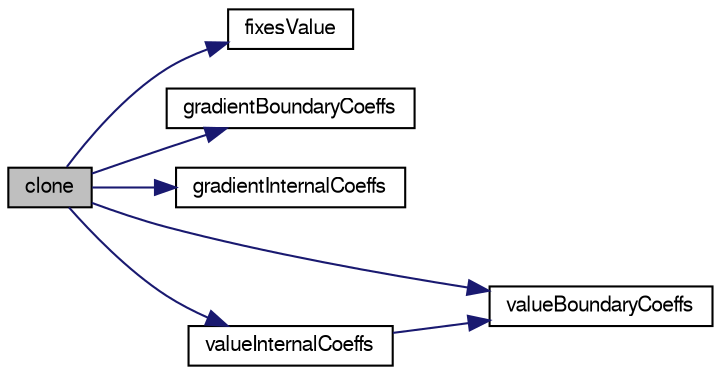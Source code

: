 digraph "clone"
{
  bgcolor="transparent";
  edge [fontname="FreeSans",fontsize="10",labelfontname="FreeSans",labelfontsize="10"];
  node [fontname="FreeSans",fontsize="10",shape=record];
  rankdir="LR";
  Node22 [label="clone",height=0.2,width=0.4,color="black", fillcolor="grey75", style="filled", fontcolor="black"];
  Node22 -> Node23 [color="midnightblue",fontsize="10",style="solid",fontname="FreeSans"];
  Node23 [label="fixesValue",height=0.2,width=0.4,color="black",URL="$a22374.html#a0de932061a01f71d2b747c01a4d1a467",tooltip="Return true if this patch field fixes a value. "];
  Node22 -> Node24 [color="midnightblue",fontsize="10",style="solid",fontname="FreeSans"];
  Node24 [label="gradientBoundaryCoeffs",height=0.2,width=0.4,color="black",URL="$a22374.html#aa96c9200cdd52d1806c6de044661f0f0",tooltip="Return the matrix source coefficients corresponding to the. "];
  Node22 -> Node25 [color="midnightblue",fontsize="10",style="solid",fontname="FreeSans"];
  Node25 [label="gradientInternalCoeffs",height=0.2,width=0.4,color="black",URL="$a22374.html#acfc2155b5e8a256253770a1f0b2a840b",tooltip="Return the matrix diagonal coefficients corresponding to the. "];
  Node22 -> Node26 [color="midnightblue",fontsize="10",style="solid",fontname="FreeSans"];
  Node26 [label="valueBoundaryCoeffs",height=0.2,width=0.4,color="black",URL="$a22374.html#a91b17c5b11d5369441c2de805b957c68",tooltip="Return the matrix source coefficients corresponding to the. "];
  Node22 -> Node27 [color="midnightblue",fontsize="10",style="solid",fontname="FreeSans"];
  Node27 [label="valueInternalCoeffs",height=0.2,width=0.4,color="black",URL="$a22374.html#a2b42863403587b404576ca43b676433e",tooltip="Return the matrix diagonal coefficients corresponding to the. "];
  Node27 -> Node26 [color="midnightblue",fontsize="10",style="solid",fontname="FreeSans"];
}
